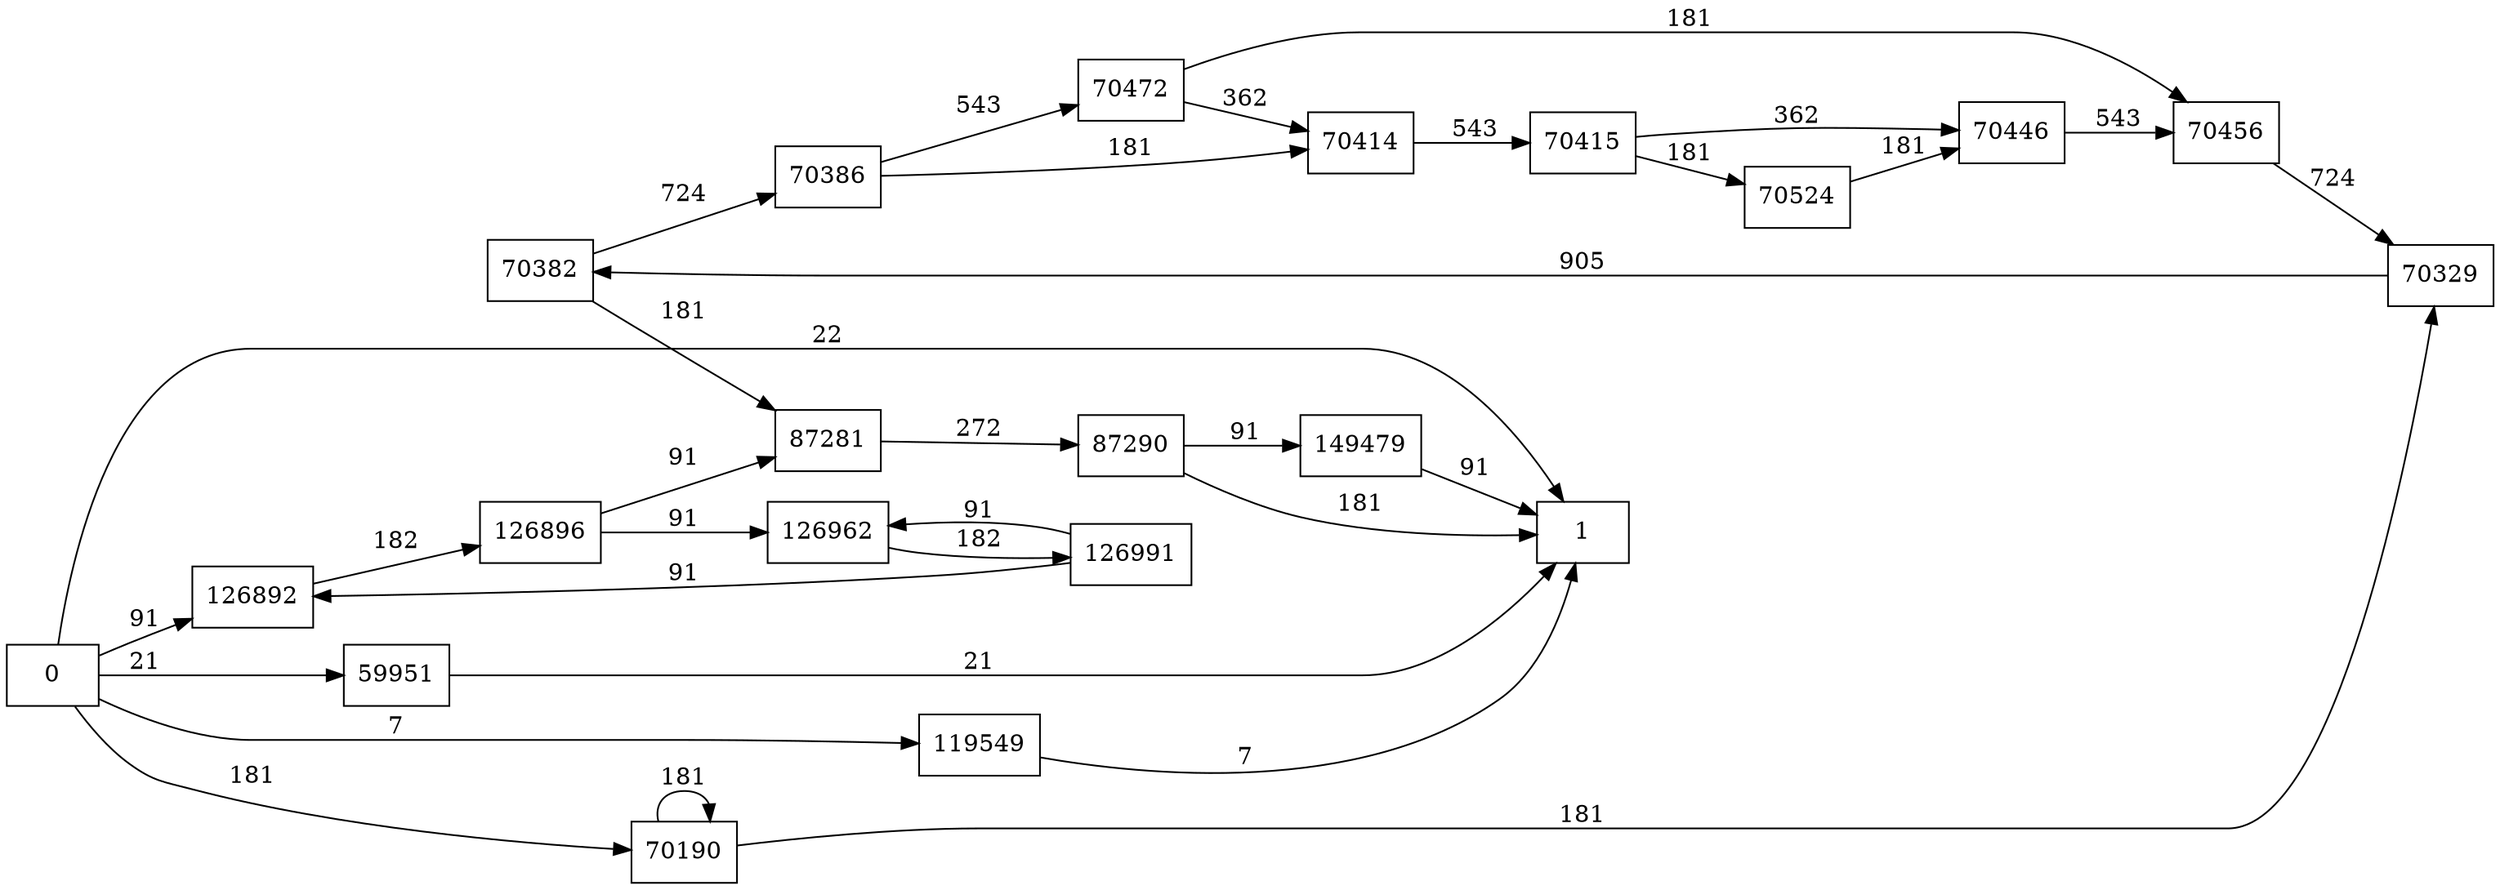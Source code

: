 digraph {
	graph [rankdir=LR]
	node [shape=rectangle]
	59951 -> 1 [label=21]
	70190 -> 70190 [label=181]
	70190 -> 70329 [label=181]
	70329 -> 70382 [label=905]
	70382 -> 70386 [label=724]
	70382 -> 87281 [label=181]
	70386 -> 70414 [label=181]
	70386 -> 70472 [label=543]
	70414 -> 70415 [label=543]
	70415 -> 70446 [label=362]
	70415 -> 70524 [label=181]
	70446 -> 70456 [label=543]
	70456 -> 70329 [label=724]
	70472 -> 70414 [label=362]
	70472 -> 70456 [label=181]
	70524 -> 70446 [label=181]
	87281 -> 87290 [label=272]
	87290 -> 1 [label=181]
	87290 -> 149479 [label=91]
	119549 -> 1 [label=7]
	126892 -> 126896 [label=182]
	126896 -> 126962 [label=91]
	126896 -> 87281 [label=91]
	126962 -> 126991 [label=182]
	126991 -> 126892 [label=91]
	126991 -> 126962 [label=91]
	149479 -> 1 [label=91]
	0 -> 1 [label=22]
	0 -> 59951 [label=21]
	0 -> 70190 [label=181]
	0 -> 119549 [label=7]
	0 -> 126892 [label=91]
}
